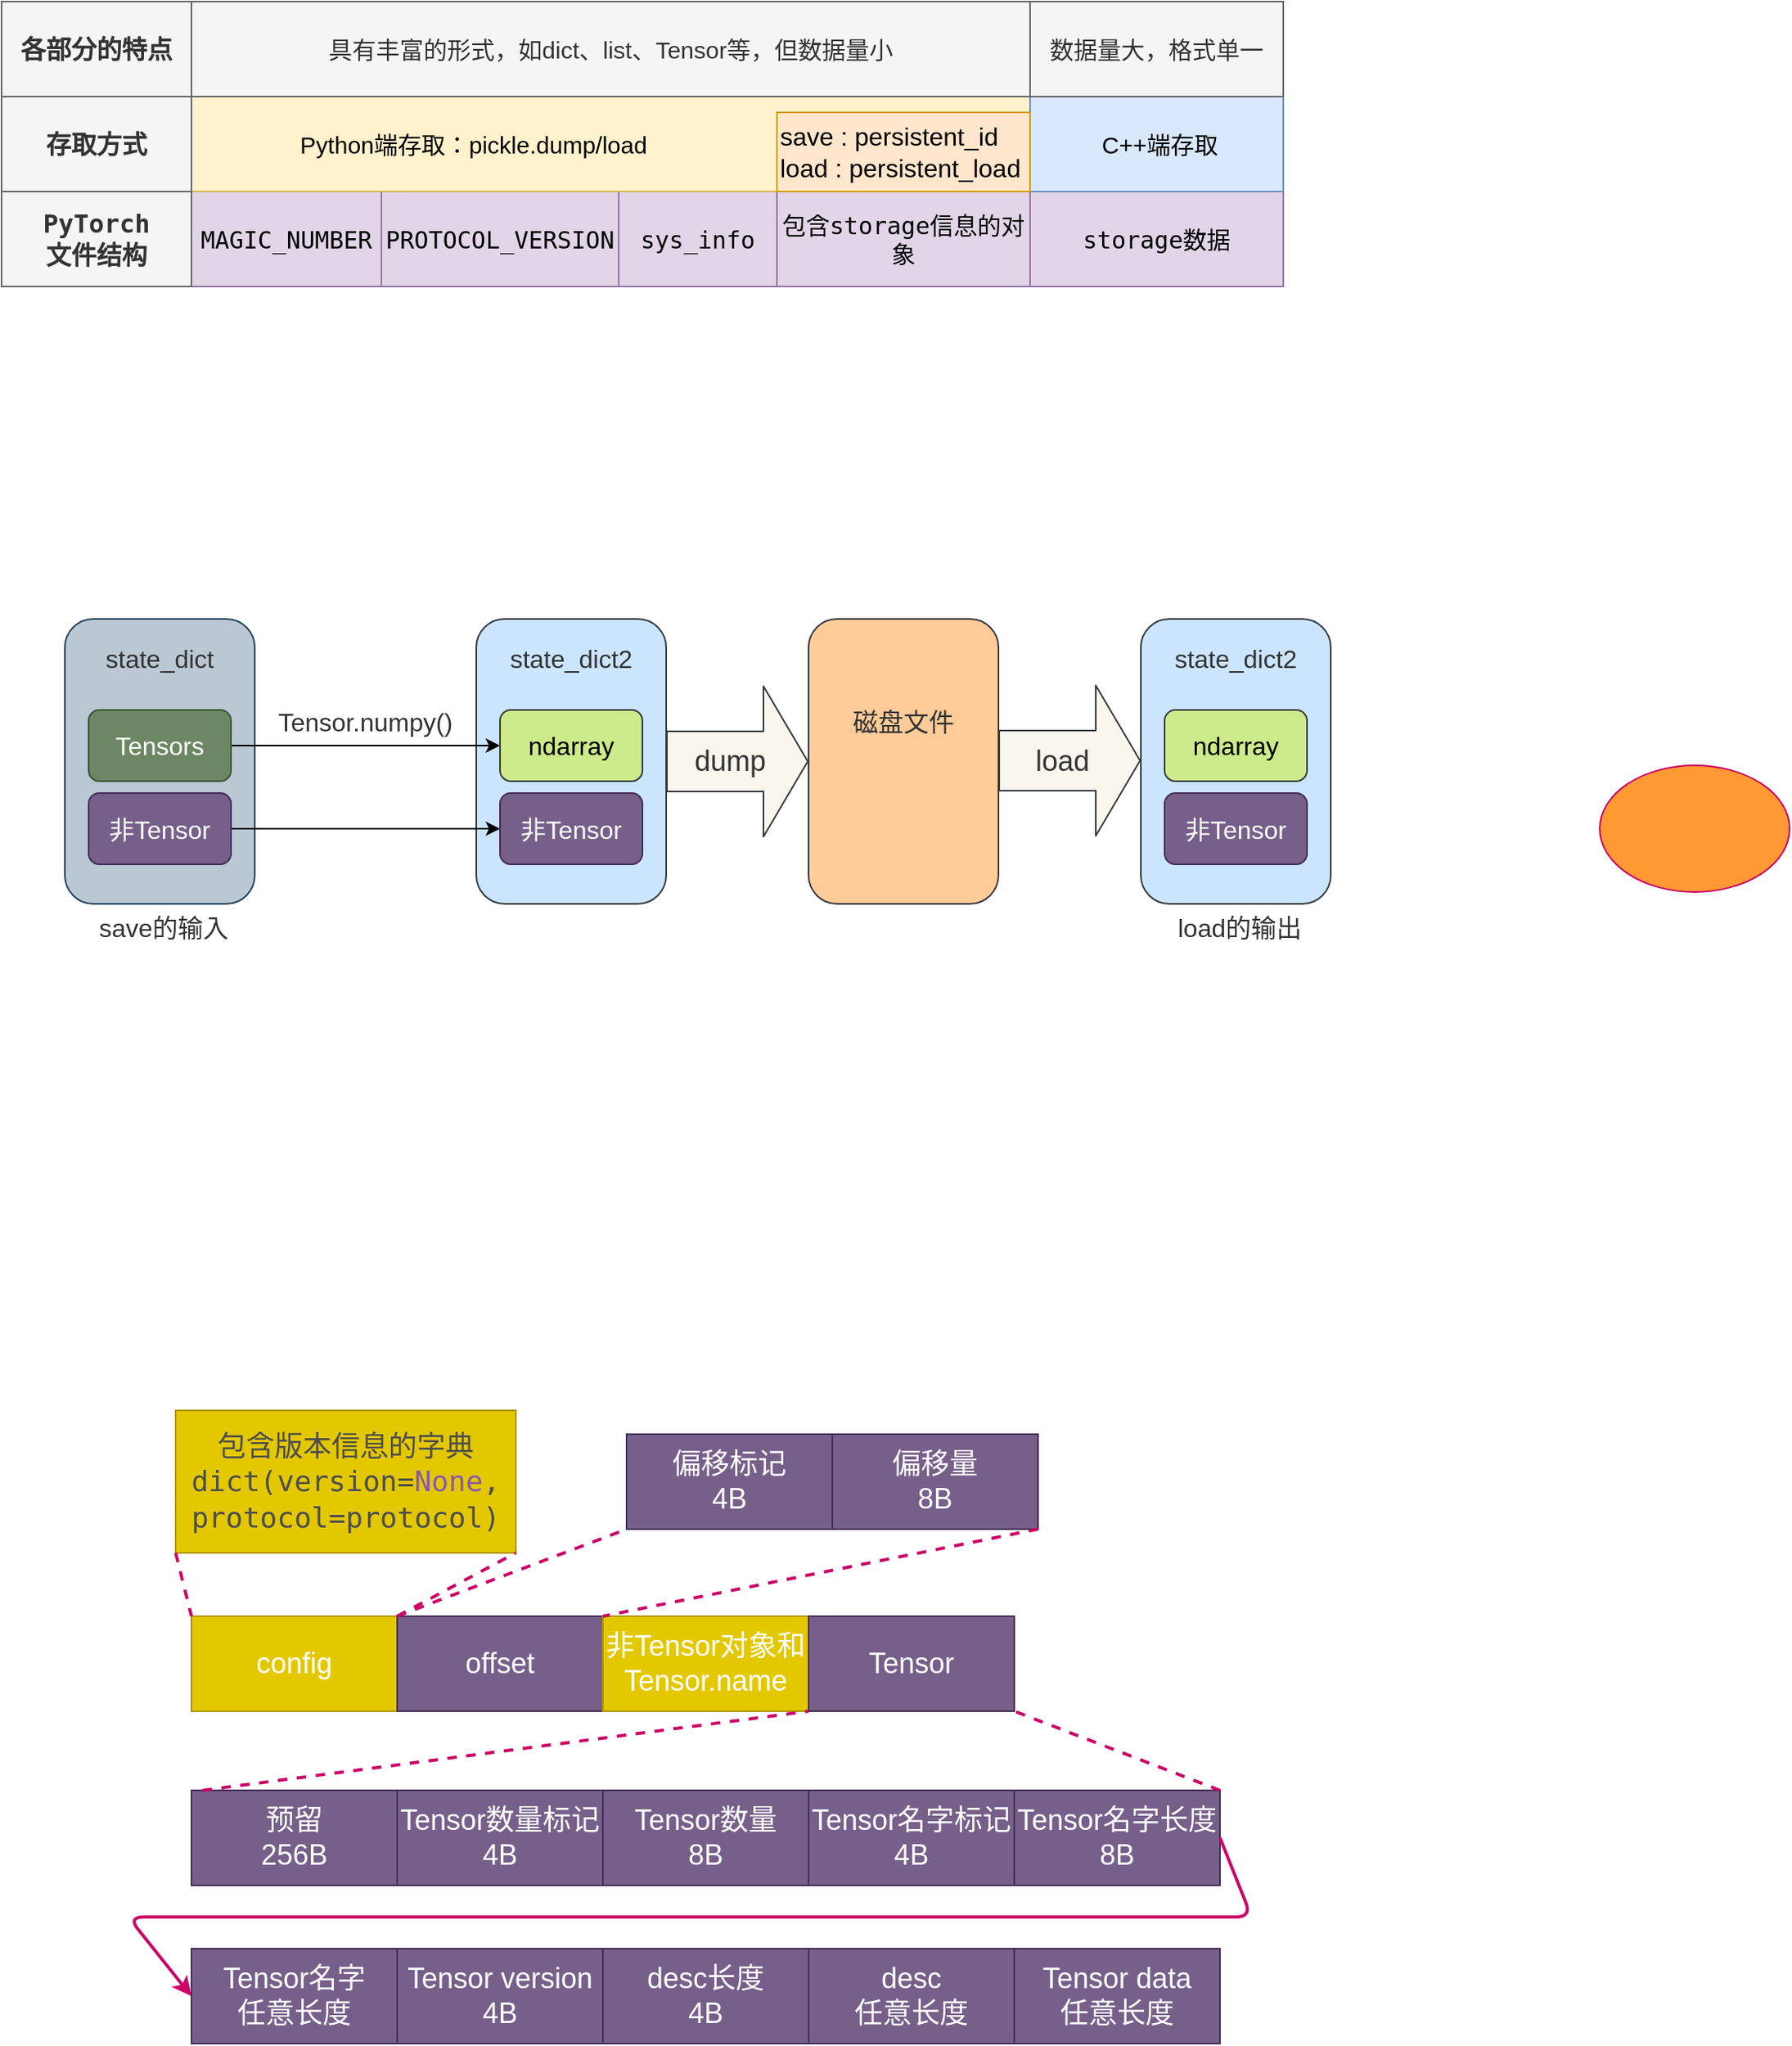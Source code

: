 <mxfile version="14.2.9" type="github">
  <diagram id="TA9kZWug_r85C3clJezx" name="Page-1">
    <mxGraphModel dx="817" dy="487" grid="1" gridSize="10" guides="1" tooltips="1" connect="1" arrows="1" fold="1" page="1" pageScale="1" pageWidth="827" pageHeight="1169" math="0" shadow="0">
      <root>
        <mxCell id="0" />
        <mxCell id="1" parent="0" />
        <mxCell id="7_i-U9n6Cbf5A0pLLuEN-24" value="" style="rounded=1;whiteSpace=wrap;html=1;labelBackgroundColor=none;strokeColor=#36393d;fillColor=#cce5ff;fontSize=16;" parent="1" vertex="1">
          <mxGeometry x="310" y="460" width="120" height="180" as="geometry" />
        </mxCell>
        <mxCell id="7_i-U9n6Cbf5A0pLLuEN-1" value="&lt;span style=&quot;font-family: &amp;quot;source code pro&amp;quot;, monospace; font-size: 15px; text-align: left;&quot;&gt;MAGIC_NUMBER&lt;/span&gt;" style="rounded=0;whiteSpace=wrap;html=1;fontSize=15;labelBackgroundColor=none;fillColor=#e1d5e7;strokeColor=#9673a6;" parent="1" vertex="1">
          <mxGeometry x="130" y="190" width="120" height="60" as="geometry" />
        </mxCell>
        <mxCell id="7_i-U9n6Cbf5A0pLLuEN-2" value="&lt;span style=&quot;font-family: &amp;quot;source code pro&amp;quot;, monospace; font-size: 15px; text-align: left;&quot;&gt;PROTOCOL_VERSION&lt;/span&gt;" style="rounded=0;whiteSpace=wrap;html=1;fontSize=15;labelBackgroundColor=none;fillColor=#e1d5e7;strokeColor=#9673a6;" parent="1" vertex="1">
          <mxGeometry x="250" y="190" width="150" height="60" as="geometry" />
        </mxCell>
        <mxCell id="7_i-U9n6Cbf5A0pLLuEN-9" value="" style="edgeStyle=orthogonalEdgeStyle;rounded=0;orthogonalLoop=1;jettySize=auto;html=1;" parent="1" source="7_i-U9n6Cbf5A0pLLuEN-3" target="7_i-U9n6Cbf5A0pLLuEN-8" edge="1">
          <mxGeometry relative="1" as="geometry" />
        </mxCell>
        <mxCell id="7_i-U9n6Cbf5A0pLLuEN-10" value="" style="edgeStyle=orthogonalEdgeStyle;rounded=0;orthogonalLoop=1;jettySize=auto;html=1;fontSize=15;" parent="1" source="7_i-U9n6Cbf5A0pLLuEN-3" target="7_i-U9n6Cbf5A0pLLuEN-6" edge="1">
          <mxGeometry relative="1" as="geometry" />
        </mxCell>
        <mxCell id="7_i-U9n6Cbf5A0pLLuEN-3" value="&lt;span style=&quot;font-family: &amp;quot;source code pro&amp;quot;, monospace; font-size: 15px; text-align: left;&quot;&gt;sys_info&lt;/span&gt;" style="rounded=0;whiteSpace=wrap;html=1;fontSize=15;labelBackgroundColor=none;fillColor=#e1d5e7;strokeColor=#9673a6;" parent="1" vertex="1">
          <mxGeometry x="400" y="190" width="100" height="60" as="geometry" />
        </mxCell>
        <mxCell id="7_i-U9n6Cbf5A0pLLuEN-4" value="&lt;span style=&quot;font-family: &amp;quot;source code pro&amp;quot;, monospace; text-align: left; font-size: 15px;&quot;&gt;&lt;font style=&quot;font-size: 15px&quot;&gt;包含storage信息的对象&lt;/font&gt;&lt;/span&gt;" style="rounded=0;whiteSpace=wrap;html=1;fontSize=15;labelBackgroundColor=none;fillColor=#e1d5e7;strokeColor=#9673a6;" parent="1" vertex="1">
          <mxGeometry x="500" y="190" width="160" height="60" as="geometry" />
        </mxCell>
        <mxCell id="7_i-U9n6Cbf5A0pLLuEN-5" value="&lt;span style=&quot;font-family: &amp;quot;source code pro&amp;quot;, monospace; font-size: 15px; text-align: left;&quot;&gt;storage数据&lt;/span&gt;" style="rounded=0;whiteSpace=wrap;html=1;fontSize=15;labelBackgroundColor=none;fillColor=#e1d5e7;strokeColor=#9673a6;" parent="1" vertex="1">
          <mxGeometry x="660" y="190" width="160" height="60" as="geometry" />
        </mxCell>
        <mxCell id="7_i-U9n6Cbf5A0pLLuEN-6" value="&lt;font&gt;&amp;nbsp; &amp;nbsp; &amp;nbsp; &amp;nbsp; &amp;nbsp; &amp;nbsp; &amp;nbsp; &amp;nbsp; Python端存取：pickle.dump/load&lt;/font&gt;" style="rounded=0;whiteSpace=wrap;html=1;fontSize=15;align=left;fillColor=#fff2cc;strokeColor=#d6b656;" parent="1" vertex="1">
          <mxGeometry x="130" y="130" width="530" height="60" as="geometry" />
        </mxCell>
        <mxCell id="7_i-U9n6Cbf5A0pLLuEN-7" value="&lt;font&gt;&amp;nbsp;C++端存取&lt;/font&gt;" style="rounded=0;whiteSpace=wrap;html=1;fontSize=15;align=center;fillColor=#dae8fc;strokeColor=#6c8ebf;" parent="1" vertex="1">
          <mxGeometry x="660" y="130" width="160" height="60" as="geometry" />
        </mxCell>
        <mxCell id="7_i-U9n6Cbf5A0pLLuEN-8" value="&lt;font style=&quot;font-size: 16px&quot;&gt;save : persistent_id&lt;br&gt;load : persistent_load&lt;/font&gt;" style="rounded=0;whiteSpace=wrap;html=1;align=left;fillColor=#ffe6cc;strokeColor=#d79b00;" parent="1" vertex="1">
          <mxGeometry x="500" y="140" width="160" height="50" as="geometry" />
        </mxCell>
        <mxCell id="7_i-U9n6Cbf5A0pLLuEN-11" value="具有丰富的形式，如dict、list、Tensor等，但数据量小" style="rounded=0;whiteSpace=wrap;html=1;fontSize=15;fillColor=#f5f5f5;strokeColor=#666666;fontColor=#333333;" parent="1" vertex="1">
          <mxGeometry x="130" y="70" width="530" height="60" as="geometry" />
        </mxCell>
        <mxCell id="7_i-U9n6Cbf5A0pLLuEN-12" value="数据量大，格式单一" style="rounded=0;whiteSpace=wrap;html=1;fontSize=15;fillColor=#f5f5f5;strokeColor=#666666;fontColor=#333333;" parent="1" vertex="1">
          <mxGeometry x="660" y="70" width="160" height="60" as="geometry" />
        </mxCell>
        <mxCell id="7_i-U9n6Cbf5A0pLLuEN-13" value="&lt;span style=&quot;font-family: &amp;quot;source code pro&amp;quot;, monospace; font-size: 16px; text-align: left;&quot;&gt;PyTorch&lt;br style=&quot;font-size: 16px;&quot;&gt;文件结构&lt;/span&gt;" style="rounded=0;whiteSpace=wrap;html=1;fontSize=16;fontStyle=1;fillColor=#f5f5f5;strokeColor=#666666;labelBackgroundColor=none;fontColor=#333333;" parent="1" vertex="1">
          <mxGeometry x="10" y="190" width="120" height="60" as="geometry" />
        </mxCell>
        <mxCell id="7_i-U9n6Cbf5A0pLLuEN-14" value="&lt;span style=&quot;font-family: &amp;quot;source code pro&amp;quot;, monospace; font-size: 16px; text-align: left;&quot;&gt;存取方式&lt;/span&gt;" style="rounded=0;whiteSpace=wrap;html=1;fontSize=16;fontStyle=1;fillColor=#f5f5f5;strokeColor=#666666;labelBackgroundColor=none;fontColor=#333333;" parent="1" vertex="1">
          <mxGeometry x="10" y="130" width="120" height="60" as="geometry" />
        </mxCell>
        <mxCell id="7_i-U9n6Cbf5A0pLLuEN-15" value="&lt;span style=&quot;font-family: &amp;quot;source code pro&amp;quot;, monospace; font-size: 16px; text-align: left;&quot;&gt;各部分的特点&lt;/span&gt;" style="rounded=0;whiteSpace=wrap;html=1;fontSize=16;fontStyle=1;fillColor=#f5f5f5;strokeColor=#666666;labelBackgroundColor=none;fontColor=#333333;" parent="1" vertex="1">
          <mxGeometry x="10" y="70" width="120" height="60" as="geometry" />
        </mxCell>
        <mxCell id="7_i-U9n6Cbf5A0pLLuEN-16" value="" style="rounded=1;whiteSpace=wrap;html=1;labelBackgroundColor=none;strokeColor=#23445d;fillColor=#bac8d3;fontSize=16;" parent="1" vertex="1">
          <mxGeometry x="50" y="460" width="120" height="180" as="geometry" />
        </mxCell>
        <mxCell id="7_i-U9n6Cbf5A0pLLuEN-17" value="state_dict" style="text;html=1;strokeColor=none;fillColor=none;align=center;verticalAlign=middle;whiteSpace=wrap;rounded=0;labelBackgroundColor=none;fontSize=16;fontColor=#333333;" parent="1" vertex="1">
          <mxGeometry x="75" y="470" width="70" height="30" as="geometry" />
        </mxCell>
        <mxCell id="7_i-U9n6Cbf5A0pLLuEN-23" style="edgeStyle=orthogonalEdgeStyle;rounded=0;orthogonalLoop=1;jettySize=auto;html=1;exitX=1;exitY=0.5;exitDx=0;exitDy=0;entryX=0;entryY=0.5;entryDx=0;entryDy=0;fontSize=16;fontColor=#333333;" parent="1" source="7_i-U9n6Cbf5A0pLLuEN-19" target="7_i-U9n6Cbf5A0pLLuEN-22" edge="1">
          <mxGeometry relative="1" as="geometry" />
        </mxCell>
        <mxCell id="7_i-U9n6Cbf5A0pLLuEN-19" value="Tensors" style="rounded=1;whiteSpace=wrap;html=1;labelBackgroundColor=none;strokeColor=#3A5431;fillColor=#6d8764;fontSize=16;fontColor=#ffffff;" parent="1" vertex="1">
          <mxGeometry x="65" y="517.5" width="90" height="45" as="geometry" />
        </mxCell>
        <mxCell id="7_i-U9n6Cbf5A0pLLuEN-28" style="edgeStyle=orthogonalEdgeStyle;rounded=0;orthogonalLoop=1;jettySize=auto;html=1;exitX=1;exitY=0.5;exitDx=0;exitDy=0;entryX=0;entryY=0.5;entryDx=0;entryDy=0;fontSize=16;fontColor=#333333;" parent="1" source="7_i-U9n6Cbf5A0pLLuEN-21" target="7_i-U9n6Cbf5A0pLLuEN-27" edge="1">
          <mxGeometry relative="1" as="geometry" />
        </mxCell>
        <mxCell id="7_i-U9n6Cbf5A0pLLuEN-21" value="非Tensor" style="rounded=1;whiteSpace=wrap;html=1;labelBackgroundColor=none;strokeColor=#432D57;fillColor=#76608a;fontSize=16;fontColor=#ffffff;" parent="1" vertex="1">
          <mxGeometry x="65" y="570" width="90" height="45" as="geometry" />
        </mxCell>
        <mxCell id="7_i-U9n6Cbf5A0pLLuEN-22" value="ndarray" style="rounded=1;whiteSpace=wrap;html=1;labelBackgroundColor=none;strokeColor=#36393d;fillColor=#cdeb8b;fontSize=16;" parent="1" vertex="1">
          <mxGeometry x="325" y="517.5" width="90" height="45" as="geometry" />
        </mxCell>
        <mxCell id="7_i-U9n6Cbf5A0pLLuEN-25" value="state_dict2" style="text;html=1;strokeColor=none;fillColor=none;align=center;verticalAlign=middle;whiteSpace=wrap;rounded=0;labelBackgroundColor=none;fontSize=16;fontColor=#333333;" parent="1" vertex="1">
          <mxGeometry x="335" y="470" width="70" height="30" as="geometry" />
        </mxCell>
        <mxCell id="7_i-U9n6Cbf5A0pLLuEN-27" value="非Tensor" style="rounded=1;whiteSpace=wrap;html=1;labelBackgroundColor=none;strokeColor=#432D57;fillColor=#76608a;fontSize=16;fontColor=#ffffff;" parent="1" vertex="1">
          <mxGeometry x="325" y="570" width="90" height="45" as="geometry" />
        </mxCell>
        <mxCell id="7_i-U9n6Cbf5A0pLLuEN-29" value="Tensor.numpy()" style="text;html=1;strokeColor=none;fillColor=none;align=center;verticalAlign=middle;whiteSpace=wrap;rounded=0;labelBackgroundColor=none;fontSize=16;fontColor=#333333;" parent="1" vertex="1">
          <mxGeometry x="180" y="510" width="120" height="30" as="geometry" />
        </mxCell>
        <mxCell id="7_i-U9n6Cbf5A0pLLuEN-30" value="" style="rounded=1;whiteSpace=wrap;html=1;labelBackgroundColor=none;strokeColor=#36393d;fillColor=#ffcc99;fontSize=16;" parent="1" vertex="1">
          <mxGeometry x="520" y="460" width="120" height="180" as="geometry" />
        </mxCell>
        <mxCell id="7_i-U9n6Cbf5A0pLLuEN-32" value="" style="shape=flexArrow;endArrow=classic;html=1;fontSize=16;fontColor=#333333;entryX=0;entryY=0.5;entryDx=0;entryDy=0;exitX=1;exitY=0.5;exitDx=0;exitDy=0;width=38;endSize=9;endWidth=56;fillColor=#f9f7ed;strokeColor=#36393d;" parent="1" source="7_i-U9n6Cbf5A0pLLuEN-24" target="7_i-U9n6Cbf5A0pLLuEN-30" edge="1">
          <mxGeometry width="50" height="50" relative="1" as="geometry">
            <mxPoint x="430" y="562.5" as="sourcePoint" />
            <mxPoint x="480" y="512.5" as="targetPoint" />
          </mxGeometry>
        </mxCell>
        <mxCell id="7_i-U9n6Cbf5A0pLLuEN-34" value="dump" style="edgeLabel;html=1;align=center;verticalAlign=middle;resizable=0;points=[];fontSize=18;fontColor=#333333;labelBackgroundColor=none;" parent="7_i-U9n6Cbf5A0pLLuEN-32" vertex="1" connectable="0">
          <mxGeometry x="-0.333" y="9" relative="1" as="geometry">
            <mxPoint x="10" y="9" as="offset" />
          </mxGeometry>
        </mxCell>
        <mxCell id="7_i-U9n6Cbf5A0pLLuEN-33" value="磁盘文件" style="text;html=1;strokeColor=none;fillColor=none;align=center;verticalAlign=middle;whiteSpace=wrap;rounded=0;labelBackgroundColor=none;fontSize=16;fontColor=#333333;" parent="1" vertex="1">
          <mxGeometry x="545" y="510" width="70" height="30" as="geometry" />
        </mxCell>
        <mxCell id="7_i-U9n6Cbf5A0pLLuEN-35" value="" style="shape=flexArrow;endArrow=classic;html=1;fontSize=16;fontColor=#333333;entryX=0;entryY=0.5;entryDx=0;entryDy=0;exitX=1;exitY=0.5;exitDx=0;exitDy=0;width=38;endSize=9;endWidth=56;fillColor=#f9f7ed;strokeColor=#36393d;" parent="1" edge="1">
          <mxGeometry width="50" height="50" relative="1" as="geometry">
            <mxPoint x="640" y="549.5" as="sourcePoint" />
            <mxPoint x="730" y="549.5" as="targetPoint" />
          </mxGeometry>
        </mxCell>
        <mxCell id="7_i-U9n6Cbf5A0pLLuEN-36" value="load" style="edgeLabel;html=1;align=center;verticalAlign=middle;resizable=0;points=[];fontSize=18;fontColor=#333333;labelBackgroundColor=none;" parent="7_i-U9n6Cbf5A0pLLuEN-35" vertex="1" connectable="0">
          <mxGeometry x="-0.333" y="9" relative="1" as="geometry">
            <mxPoint x="10" y="9" as="offset" />
          </mxGeometry>
        </mxCell>
        <mxCell id="7_i-U9n6Cbf5A0pLLuEN-40" value="" style="rounded=1;whiteSpace=wrap;html=1;labelBackgroundColor=none;strokeColor=#36393d;fillColor=#cce5ff;fontSize=16;" parent="1" vertex="1">
          <mxGeometry x="730" y="460" width="120" height="180" as="geometry" />
        </mxCell>
        <mxCell id="7_i-U9n6Cbf5A0pLLuEN-41" value="ndarray" style="rounded=1;whiteSpace=wrap;html=1;labelBackgroundColor=none;strokeColor=#36393d;fillColor=#cdeb8b;fontSize=16;" parent="1" vertex="1">
          <mxGeometry x="745" y="517.5" width="90" height="45" as="geometry" />
        </mxCell>
        <mxCell id="7_i-U9n6Cbf5A0pLLuEN-42" value="state_dict2" style="text;html=1;strokeColor=none;fillColor=none;align=center;verticalAlign=middle;whiteSpace=wrap;rounded=0;labelBackgroundColor=none;fontSize=16;fontColor=#333333;" parent="1" vertex="1">
          <mxGeometry x="755" y="470" width="70" height="30" as="geometry" />
        </mxCell>
        <mxCell id="7_i-U9n6Cbf5A0pLLuEN-43" value="非Tensor" style="rounded=1;whiteSpace=wrap;html=1;labelBackgroundColor=none;strokeColor=#432D57;fillColor=#76608a;fontSize=16;fontColor=#ffffff;" parent="1" vertex="1">
          <mxGeometry x="745" y="570" width="90" height="45" as="geometry" />
        </mxCell>
        <mxCell id="7_i-U9n6Cbf5A0pLLuEN-44" value="save的输入" style="text;html=1;strokeColor=none;fillColor=none;align=center;verticalAlign=middle;whiteSpace=wrap;rounded=0;labelBackgroundColor=none;fontSize=16;fontColor=#333333;" parent="1" vertex="1">
          <mxGeometry x="55" y="640" width="115" height="30" as="geometry" />
        </mxCell>
        <mxCell id="7_i-U9n6Cbf5A0pLLuEN-45" value="load的输出" style="text;html=1;strokeColor=none;fillColor=none;align=center;verticalAlign=middle;whiteSpace=wrap;rounded=0;labelBackgroundColor=none;fontSize=16;fontColor=#333333;" parent="1" vertex="1">
          <mxGeometry x="735" y="640" width="115" height="30" as="geometry" />
        </mxCell>
        <mxCell id="7_i-U9n6Cbf5A0pLLuEN-46" value="" style="ellipse;whiteSpace=wrap;html=1;labelBackgroundColor=none;strokeColor=#CC0066;fillColor=#FF9933;fontSize=18;fontColor=#333333;" parent="1" vertex="1">
          <mxGeometry x="1020" y="552.5" width="120" height="80" as="geometry" />
        </mxCell>
        <mxCell id="7_i-U9n6Cbf5A0pLLuEN-47" value="config" style="rounded=0;whiteSpace=wrap;html=1;labelBackgroundColor=none;strokeColor=#B09500;fillColor=#e3c800;fontSize=18;fontColor=#ffffff;" parent="1" vertex="1">
          <mxGeometry x="130" y="1090" width="130" height="60" as="geometry" />
        </mxCell>
        <mxCell id="7_i-U9n6Cbf5A0pLLuEN-48" value="offset" style="rounded=0;whiteSpace=wrap;html=1;labelBackgroundColor=none;strokeColor=#432D57;fillColor=#76608a;fontSize=18;fontColor=#ffffff;" parent="1" vertex="1">
          <mxGeometry x="260" y="1090" width="130" height="60" as="geometry" />
        </mxCell>
        <mxCell id="7_i-U9n6Cbf5A0pLLuEN-49" value="非Tensor对象和Tensor.name" style="rounded=0;whiteSpace=wrap;html=1;labelBackgroundColor=none;strokeColor=#B09500;fillColor=#e3c800;fontSize=18;fontColor=#ffffff;" parent="1" vertex="1">
          <mxGeometry x="390" y="1090" width="130" height="60" as="geometry" />
        </mxCell>
        <mxCell id="7_i-U9n6Cbf5A0pLLuEN-50" value="Tensor" style="rounded=0;whiteSpace=wrap;html=1;labelBackgroundColor=none;strokeColor=#432D57;fillColor=#76608a;fontSize=18;fontColor=#ffffff;" parent="1" vertex="1">
          <mxGeometry x="520" y="1090" width="130" height="60" as="geometry" />
        </mxCell>
        <mxCell id="7_i-U9n6Cbf5A0pLLuEN-51" value="预留&lt;br&gt;256B" style="rounded=0;whiteSpace=wrap;html=1;labelBackgroundColor=none;strokeColor=#432D57;fillColor=#76608a;fontSize=18;fontColor=#ffffff;" parent="1" vertex="1">
          <mxGeometry x="130" y="1200" width="130" height="60" as="geometry" />
        </mxCell>
        <mxCell id="7_i-U9n6Cbf5A0pLLuEN-52" value="Tensor数量标记&lt;br&gt;4B" style="rounded=0;whiteSpace=wrap;html=1;labelBackgroundColor=none;strokeColor=#432D57;fillColor=#76608a;fontSize=18;fontColor=#ffffff;" parent="1" vertex="1">
          <mxGeometry x="260" y="1200" width="130" height="60" as="geometry" />
        </mxCell>
        <mxCell id="7_i-U9n6Cbf5A0pLLuEN-53" value="Tensor名字标记&lt;br&gt;4B" style="rounded=0;whiteSpace=wrap;html=1;labelBackgroundColor=none;strokeColor=#432D57;fillColor=#76608a;fontSize=18;fontColor=#ffffff;" parent="1" vertex="1">
          <mxGeometry x="520" y="1200" width="130" height="60" as="geometry" />
        </mxCell>
        <mxCell id="7_i-U9n6Cbf5A0pLLuEN-54" value="Tensor数量&lt;br&gt;8B" style="rounded=0;whiteSpace=wrap;html=1;labelBackgroundColor=none;strokeColor=#432D57;fillColor=#76608a;fontSize=18;fontColor=#ffffff;" parent="1" vertex="1">
          <mxGeometry x="390" y="1200" width="130" height="60" as="geometry" />
        </mxCell>
        <mxCell id="7_i-U9n6Cbf5A0pLLuEN-55" value="Tensor名字长度&lt;br&gt;8B" style="rounded=0;whiteSpace=wrap;html=1;labelBackgroundColor=none;strokeColor=#432D57;fillColor=#76608a;fontSize=18;fontColor=#ffffff;" parent="1" vertex="1">
          <mxGeometry x="650" y="1200" width="130" height="60" as="geometry" />
        </mxCell>
        <mxCell id="7_i-U9n6Cbf5A0pLLuEN-56" value="Tensor名字&lt;br&gt;任意长度" style="rounded=0;whiteSpace=wrap;html=1;labelBackgroundColor=none;strokeColor=#432D57;fillColor=#76608a;fontSize=18;fontColor=#ffffff;" parent="1" vertex="1">
          <mxGeometry x="130" y="1300" width="130" height="60" as="geometry" />
        </mxCell>
        <mxCell id="7_i-U9n6Cbf5A0pLLuEN-57" value="Tensor version&lt;br&gt;4B" style="rounded=0;whiteSpace=wrap;html=1;labelBackgroundColor=none;strokeColor=#432D57;fillColor=#76608a;fontSize=18;fontColor=#ffffff;" parent="1" vertex="1">
          <mxGeometry x="260" y="1300" width="130" height="60" as="geometry" />
        </mxCell>
        <mxCell id="7_i-U9n6Cbf5A0pLLuEN-58" value="desc长度&lt;br&gt;4B" style="rounded=0;whiteSpace=wrap;html=1;labelBackgroundColor=none;strokeColor=#432D57;fillColor=#76608a;fontSize=18;fontColor=#ffffff;" parent="1" vertex="1">
          <mxGeometry x="390" y="1300" width="130" height="60" as="geometry" />
        </mxCell>
        <mxCell id="7_i-U9n6Cbf5A0pLLuEN-59" value="desc&lt;br&gt;任意长度" style="rounded=0;whiteSpace=wrap;html=1;labelBackgroundColor=none;strokeColor=#432D57;fillColor=#76608a;fontSize=18;fontColor=#ffffff;" parent="1" vertex="1">
          <mxGeometry x="520" y="1300" width="130" height="60" as="geometry" />
        </mxCell>
        <mxCell id="7_i-U9n6Cbf5A0pLLuEN-60" value="Tensor data&lt;br&gt;任意长度" style="rounded=0;whiteSpace=wrap;html=1;labelBackgroundColor=none;strokeColor=#432D57;fillColor=#76608a;fontSize=18;fontColor=#ffffff;" parent="1" vertex="1">
          <mxGeometry x="650" y="1300" width="130" height="60" as="geometry" />
        </mxCell>
        <mxCell id="7_i-U9n6Cbf5A0pLLuEN-65" value="" style="endArrow=classic;html=1;strokeWidth=2;fontSize=18;fontColor=#333333;exitX=1;exitY=0.5;exitDx=0;exitDy=0;entryX=0;entryY=0.5;entryDx=0;entryDy=0;strokeColor=#CC0066;" parent="1" source="7_i-U9n6Cbf5A0pLLuEN-55" target="7_i-U9n6Cbf5A0pLLuEN-56" edge="1">
          <mxGeometry width="50" height="50" relative="1" as="geometry">
            <mxPoint x="720" y="1280" as="sourcePoint" />
            <mxPoint x="450" y="1280" as="targetPoint" />
            <Array as="points">
              <mxPoint x="800" y="1280" />
              <mxPoint x="90" y="1280" />
            </Array>
          </mxGeometry>
        </mxCell>
        <mxCell id="7_i-U9n6Cbf5A0pLLuEN-67" value="偏移标记&lt;br&gt;4B" style="rounded=0;whiteSpace=wrap;html=1;labelBackgroundColor=none;strokeColor=#432D57;fillColor=#76608a;fontSize=18;fontColor=#ffffff;" parent="1" vertex="1">
          <mxGeometry x="405" y="975" width="130" height="60" as="geometry" />
        </mxCell>
        <mxCell id="7_i-U9n6Cbf5A0pLLuEN-68" value="偏移量&lt;br&gt;8B" style="rounded=0;whiteSpace=wrap;html=1;labelBackgroundColor=none;strokeColor=#432D57;fillColor=#76608a;fontSize=18;fontColor=#ffffff;" parent="1" vertex="1">
          <mxGeometry x="535" y="975" width="130" height="60" as="geometry" />
        </mxCell>
        <mxCell id="7_i-U9n6Cbf5A0pLLuEN-71" value="&lt;font style=&quot;font-size: 18px&quot;&gt;&lt;span class=&quot;pln&quot; style=&quot;box-sizing: border-box ; color: rgb(77 , 77 , 76) ; font-family: &amp;#34;source code pro&amp;#34; , monospace ; text-align: left ; outline: 0px&quot;&gt;包含版本信息的字典dict&lt;/span&gt;&lt;span class=&quot;pun&quot; style=&quot;box-sizing: border-box ; color: rgb(77 , 77 , 76) ; font-family: &amp;#34;source code pro&amp;#34; , monospace ; text-align: left ; outline: 0px&quot;&gt;(&lt;/span&gt;&lt;span class=&quot;pln&quot; style=&quot;box-sizing: border-box ; color: rgb(77 , 77 , 76) ; font-family: &amp;#34;source code pro&amp;#34; , monospace ; text-align: left ; outline: 0px&quot;&gt;version&lt;/span&gt;&lt;span class=&quot;pun&quot; style=&quot;box-sizing: border-box ; color: rgb(77 , 77 , 76) ; font-family: &amp;#34;source code pro&amp;#34; , monospace ; text-align: left ; outline: 0px&quot;&gt;=&lt;/span&gt;&lt;span class=&quot;kwd&quot; style=&quot;box-sizing: border-box ; color: rgb(137 , 89 , 168) ; font-family: &amp;#34;source code pro&amp;#34; , monospace ; text-align: left ; outline: 0px&quot;&gt;None&lt;/span&gt;&lt;span class=&quot;pun&quot; style=&quot;box-sizing: border-box ; color: rgb(77 , 77 , 76) ; font-family: &amp;#34;source code pro&amp;#34; , monospace ; text-align: left ; outline: 0px&quot;&gt;,&lt;/span&gt;&lt;span class=&quot;pln&quot; style=&quot;box-sizing: border-box ; color: rgb(77 , 77 , 76) ; font-family: &amp;#34;source code pro&amp;#34; , monospace ; text-align: left ; outline: 0px&quot;&gt; protocol&lt;/span&gt;&lt;span class=&quot;pun&quot; style=&quot;box-sizing: border-box ; color: rgb(77 , 77 , 76) ; font-family: &amp;#34;source code pro&amp;#34; , monospace ; text-align: left ; outline: 0px&quot;&gt;=&lt;/span&gt;&lt;span class=&quot;pln&quot; style=&quot;box-sizing: border-box ; color: rgb(77 , 77 , 76) ; font-family: &amp;#34;source code pro&amp;#34; , monospace ; text-align: left ; outline: 0px&quot;&gt;protocol&lt;/span&gt;&lt;span class=&quot;pun&quot; style=&quot;box-sizing: border-box ; color: rgb(77 , 77 , 76) ; font-family: &amp;#34;source code pro&amp;#34; , monospace ; text-align: left ; outline: 0px&quot;&gt;)&lt;/span&gt;&lt;/font&gt;" style="rounded=0;whiteSpace=wrap;html=1;labelBackgroundColor=none;strokeColor=#B09500;fillColor=#e3c800;fontSize=18;fontColor=#ffffff;" parent="1" vertex="1">
          <mxGeometry x="120" y="960" width="215" height="90" as="geometry" />
        </mxCell>
        <mxCell id="7_i-U9n6Cbf5A0pLLuEN-72" value="" style="endArrow=none;dashed=1;html=1;strokeColor=#CC0066;strokeWidth=2;fontSize=18;fontColor=#333333;exitX=0.054;exitY=0;exitDx=0;exitDy=0;exitPerimeter=0;entryX=1;entryY=1;entryDx=0;entryDy=0;" parent="1" source="7_i-U9n6Cbf5A0pLLuEN-51" target="7_i-U9n6Cbf5A0pLLuEN-49" edge="1">
          <mxGeometry width="50" height="50" relative="1" as="geometry">
            <mxPoint x="310" y="1200" as="sourcePoint" />
            <mxPoint x="360" y="1150" as="targetPoint" />
          </mxGeometry>
        </mxCell>
        <mxCell id="7_i-U9n6Cbf5A0pLLuEN-73" value="" style="endArrow=none;dashed=1;html=1;strokeColor=#CC0066;strokeWidth=2;fontSize=18;fontColor=#333333;entryX=1;entryY=1;entryDx=0;entryDy=0;exitX=1;exitY=0;exitDx=0;exitDy=0;" parent="1" source="7_i-U9n6Cbf5A0pLLuEN-55" target="7_i-U9n6Cbf5A0pLLuEN-50" edge="1">
          <mxGeometry width="50" height="50" relative="1" as="geometry">
            <mxPoint x="833" y="1180" as="sourcePoint" />
            <mxPoint x="360" y="1150" as="targetPoint" />
          </mxGeometry>
        </mxCell>
        <mxCell id="7_i-U9n6Cbf5A0pLLuEN-74" value="" style="endArrow=none;dashed=1;html=1;strokeColor=#CC0066;strokeWidth=2;fontSize=18;fontColor=#333333;entryX=0;entryY=0;entryDx=0;entryDy=0;exitX=1;exitY=1;exitDx=0;exitDy=0;" parent="1" source="7_i-U9n6Cbf5A0pLLuEN-68" target="7_i-U9n6Cbf5A0pLLuEN-49" edge="1">
          <mxGeometry width="50" height="50" relative="1" as="geometry">
            <mxPoint x="420" y="1170" as="sourcePoint" />
            <mxPoint x="470" y="1120" as="targetPoint" />
          </mxGeometry>
        </mxCell>
        <mxCell id="7_i-U9n6Cbf5A0pLLuEN-76" value="" style="endArrow=none;dashed=1;html=1;strokeColor=#CC0066;strokeWidth=2;fontSize=18;fontColor=#333333;exitX=0;exitY=0;exitDx=0;exitDy=0;entryX=0;entryY=1;entryDx=0;entryDy=0;" parent="1" source="7_i-U9n6Cbf5A0pLLuEN-48" target="7_i-U9n6Cbf5A0pLLuEN-67" edge="1">
          <mxGeometry width="50" height="50" relative="1" as="geometry">
            <mxPoint x="420" y="1170" as="sourcePoint" />
            <mxPoint x="470" y="1120" as="targetPoint" />
          </mxGeometry>
        </mxCell>
        <mxCell id="7_i-U9n6Cbf5A0pLLuEN-78" value="" style="endArrow=none;dashed=1;html=1;strokeColor=#CC0066;strokeWidth=2;fontSize=18;entryX=0;entryY=0;entryDx=0;entryDy=0;exitX=0;exitY=1;exitDx=0;exitDy=0;fontColor=#666600;" parent="1" source="7_i-U9n6Cbf5A0pLLuEN-71" target="7_i-U9n6Cbf5A0pLLuEN-47" edge="1">
          <mxGeometry width="50" height="50" relative="1" as="geometry">
            <mxPoint x="30" y="1120" as="sourcePoint" />
            <mxPoint x="80" y="1070" as="targetPoint" />
          </mxGeometry>
        </mxCell>
        <mxCell id="7_i-U9n6Cbf5A0pLLuEN-79" value="" style="endArrow=none;dashed=1;html=1;strokeColor=#CC0066;strokeWidth=2;fontSize=18;fontColor=#666600;entryX=1;entryY=1;entryDx=0;entryDy=0;exitX=1;exitY=0;exitDx=0;exitDy=0;" parent="1" source="7_i-U9n6Cbf5A0pLLuEN-47" target="7_i-U9n6Cbf5A0pLLuEN-71" edge="1">
          <mxGeometry width="50" height="50" relative="1" as="geometry">
            <mxPoint x="10" y="1140" as="sourcePoint" />
            <mxPoint x="60" y="1090" as="targetPoint" />
          </mxGeometry>
        </mxCell>
      </root>
    </mxGraphModel>
  </diagram>
</mxfile>
